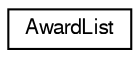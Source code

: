 digraph G
{
  edge [fontname="FreeSans",fontsize="10",labelfontname="FreeSans",labelfontsize="10"];
  node [fontname="FreeSans",fontsize="10",shape=record];
  rankdir=LR;
  Node1 [label="AwardList",height=0.2,width=0.4,color="black", fillcolor="white", style="filled",URL="$d8/df5/classcom_1_1scoreloop_1_1client_1_1android_1_1core_1_1model_1_1_award_list.html"];
}

